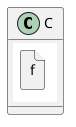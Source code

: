 {
  "sha1": "b443ldgs1kn157jkl3erggysekh8jjg",
  "insertion": {
    "when": "2024-05-30T20:48:22.010Z",
    "url": "https://forum.plantuml.net/13983/encoding-error-with-nested-diagrams?show=14127#c14127",
    "user": "plantuml@gmail.com"
  }
}
@startuml
class C {
  {{
  file f
  }}
}
@enduml
